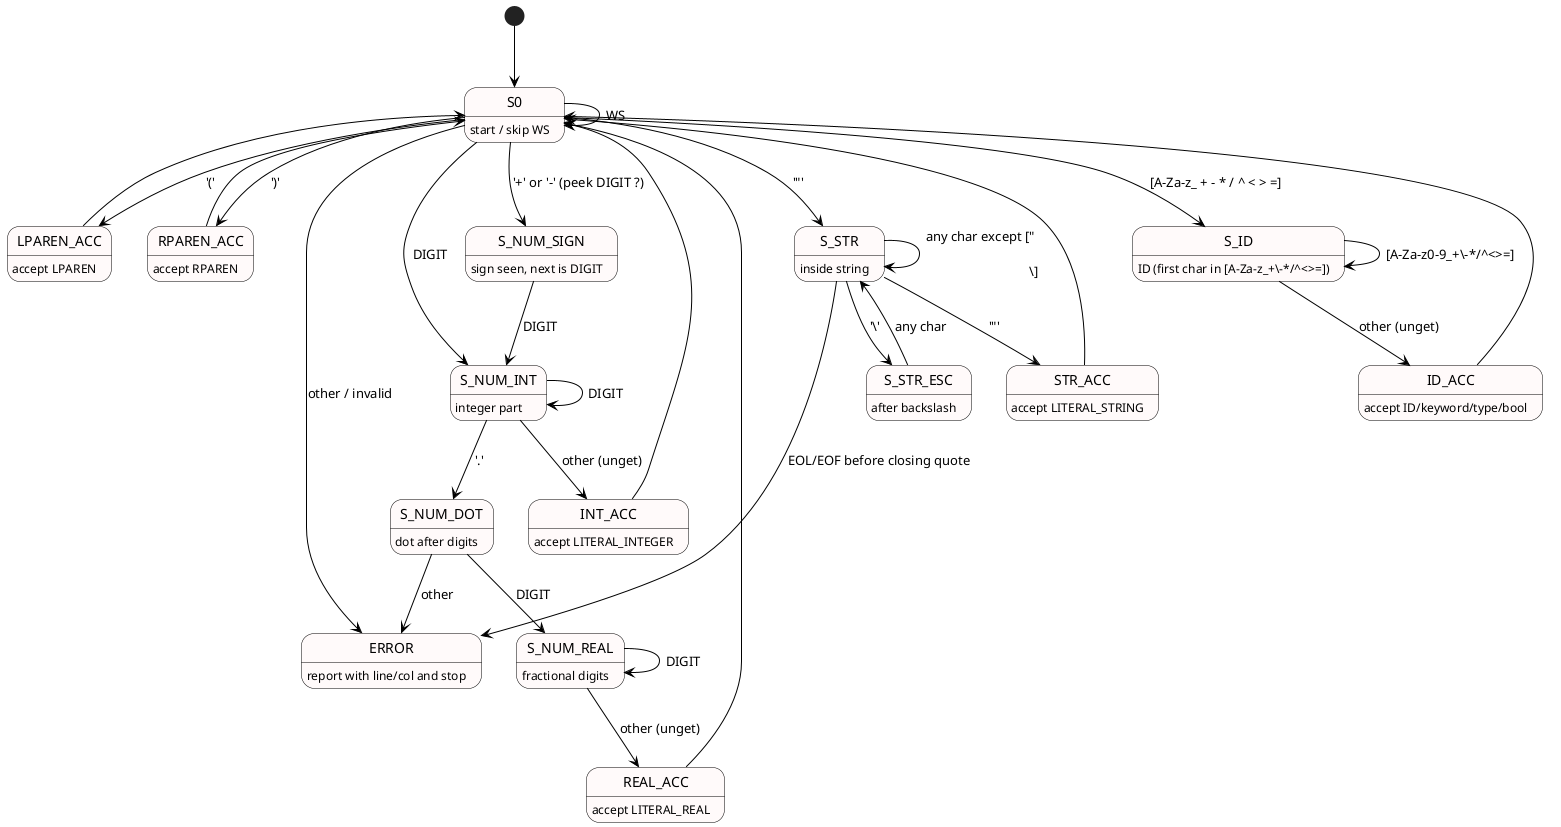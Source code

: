 @startuml
skinparam state {
  BackgroundColor Snow
  BorderColor Black
  ArrowColor Black
}
[*] --> S0

state S0 : start / skip WS
S0 --> LPAREN_ACC : '('
S0 --> RPAREN_ACC : ')'
S0 --> S_STR : '"'
S0 --> S_ID : [A-Za-z_ + - * / ^ < > =]
S0 --> S_NUM_SIGN : '+' or '-' (peek DIGIT ?)
S0 --> S_NUM_INT : DIGIT
S0 --> S0 : WS
S0 --> ERROR : other / invalid

state S_ID : ID (first char in [A-Za-z_+\-*/^<>=])
S_ID --> S_ID : [A-Za-z0-9_+\-*/^<>=]
S_ID --> ID_ACC : other (unget)

state S_NUM_SIGN : sign seen, next is DIGIT
S_NUM_SIGN --> S_NUM_INT : DIGIT

state S_NUM_INT : integer part
S_NUM_INT --> S_NUM_INT : DIGIT
S_NUM_INT --> S_NUM_DOT : '.'
S_NUM_INT --> INT_ACC : other (unget)

state S_NUM_DOT : dot after digits
S_NUM_DOT --> S_NUM_REAL : DIGIT
S_NUM_DOT --> ERROR : other

state S_NUM_REAL : fractional digits
S_NUM_REAL --> S_NUM_REAL : DIGIT
S_NUM_REAL --> REAL_ACC : other (unget)

state S_STR : inside string
S_STR --> S_STR_ESC : '\\'
S_STR --> STR_ACC : '"'
S_STR --> S_STR : any char except [" \r \n \\]
S_STR --> ERROR : EOL/EOF before closing quote

state S_STR_ESC : after backslash
S_STR_ESC --> S_STR : any char

state LPAREN_ACC : accept LPAREN
LPAREN_ACC --> S0
state RPAREN_ACC : accept RPAREN
RPAREN_ACC --> S0
state ID_ACC : accept ID/keyword/type/bool
ID_ACC --> S0
state INT_ACC : accept LITERAL_INTEGER
INT_ACC --> S0
state REAL_ACC : accept LITERAL_REAL
REAL_ACC --> S0
state STR_ACC : accept LITERAL_STRING
STR_ACC --> S0

state ERROR : report with line/col and stop
@enduml

